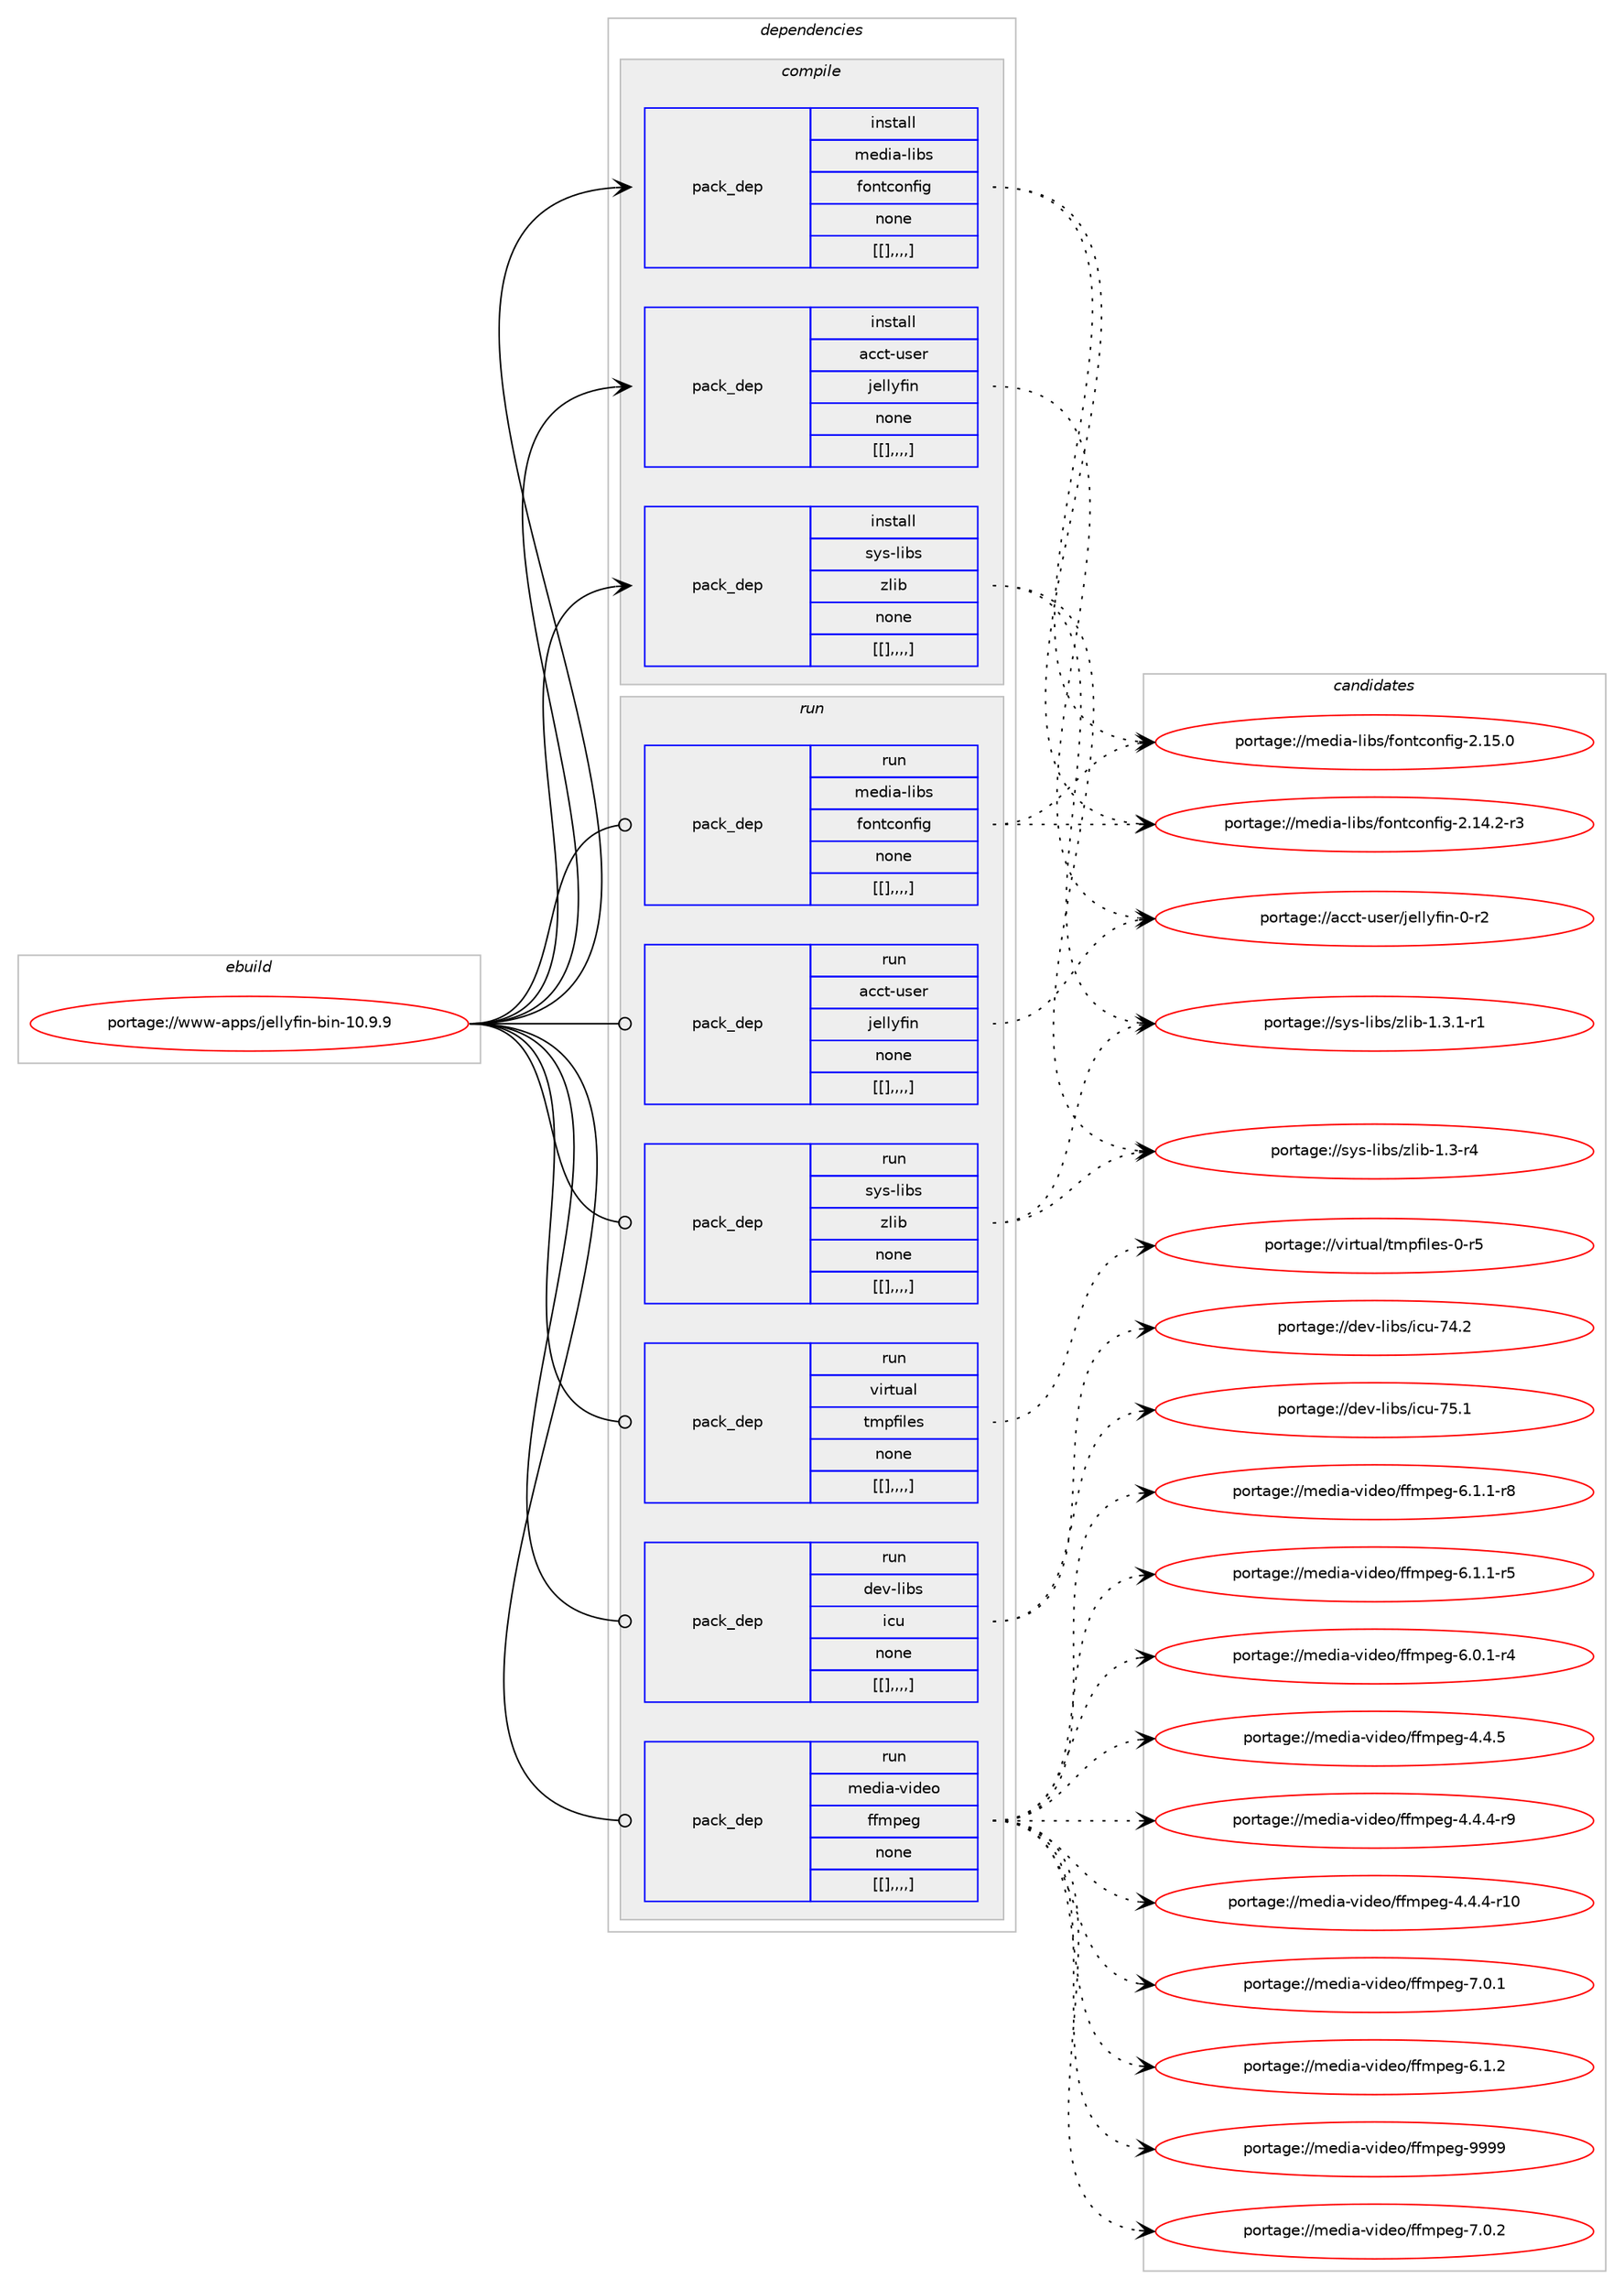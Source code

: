 digraph prolog {

# *************
# Graph options
# *************

newrank=true;
concentrate=true;
compound=true;
graph [rankdir=LR,fontname=Helvetica,fontsize=10,ranksep=1.5];#, ranksep=2.5, nodesep=0.2];
edge  [arrowhead=vee];
node  [fontname=Helvetica,fontsize=10];

# **********
# The ebuild
# **********

subgraph cluster_leftcol {
color=gray;
label=<<i>ebuild</i>>;
id [label="portage://www-apps/jellyfin-bin-10.9.9", color=red, width=4, href="../www-apps/jellyfin-bin-10.9.9.svg"];
}

# ****************
# The dependencies
# ****************

subgraph cluster_midcol {
color=gray;
label=<<i>dependencies</i>>;
subgraph cluster_compile {
fillcolor="#eeeeee";
style=filled;
label=<<i>compile</i>>;
subgraph pack338099 {
dependency465292 [label=<<TABLE BORDER="0" CELLBORDER="1" CELLSPACING="0" CELLPADDING="4" WIDTH="220"><TR><TD ROWSPAN="6" CELLPADDING="30">pack_dep</TD></TR><TR><TD WIDTH="110">install</TD></TR><TR><TD>acct-user</TD></TR><TR><TD>jellyfin</TD></TR><TR><TD>none</TD></TR><TR><TD>[[],,,,]</TD></TR></TABLE>>, shape=none, color=blue];
}
id:e -> dependency465292:w [weight=20,style="solid",arrowhead="vee"];
subgraph pack338100 {
dependency465293 [label=<<TABLE BORDER="0" CELLBORDER="1" CELLSPACING="0" CELLPADDING="4" WIDTH="220"><TR><TD ROWSPAN="6" CELLPADDING="30">pack_dep</TD></TR><TR><TD WIDTH="110">install</TD></TR><TR><TD>media-libs</TD></TR><TR><TD>fontconfig</TD></TR><TR><TD>none</TD></TR><TR><TD>[[],,,,]</TD></TR></TABLE>>, shape=none, color=blue];
}
id:e -> dependency465293:w [weight=20,style="solid",arrowhead="vee"];
subgraph pack338101 {
dependency465294 [label=<<TABLE BORDER="0" CELLBORDER="1" CELLSPACING="0" CELLPADDING="4" WIDTH="220"><TR><TD ROWSPAN="6" CELLPADDING="30">pack_dep</TD></TR><TR><TD WIDTH="110">install</TD></TR><TR><TD>sys-libs</TD></TR><TR><TD>zlib</TD></TR><TR><TD>none</TD></TR><TR><TD>[[],,,,]</TD></TR></TABLE>>, shape=none, color=blue];
}
id:e -> dependency465294:w [weight=20,style="solid",arrowhead="vee"];
}
subgraph cluster_compileandrun {
fillcolor="#eeeeee";
style=filled;
label=<<i>compile and run</i>>;
}
subgraph cluster_run {
fillcolor="#eeeeee";
style=filled;
label=<<i>run</i>>;
subgraph pack338102 {
dependency465295 [label=<<TABLE BORDER="0" CELLBORDER="1" CELLSPACING="0" CELLPADDING="4" WIDTH="220"><TR><TD ROWSPAN="6" CELLPADDING="30">pack_dep</TD></TR><TR><TD WIDTH="110">run</TD></TR><TR><TD>acct-user</TD></TR><TR><TD>jellyfin</TD></TR><TR><TD>none</TD></TR><TR><TD>[[],,,,]</TD></TR></TABLE>>, shape=none, color=blue];
}
id:e -> dependency465295:w [weight=20,style="solid",arrowhead="odot"];
subgraph pack338103 {
dependency465296 [label=<<TABLE BORDER="0" CELLBORDER="1" CELLSPACING="0" CELLPADDING="4" WIDTH="220"><TR><TD ROWSPAN="6" CELLPADDING="30">pack_dep</TD></TR><TR><TD WIDTH="110">run</TD></TR><TR><TD>dev-libs</TD></TR><TR><TD>icu</TD></TR><TR><TD>none</TD></TR><TR><TD>[[],,,,]</TD></TR></TABLE>>, shape=none, color=blue];
}
id:e -> dependency465296:w [weight=20,style="solid",arrowhead="odot"];
subgraph pack338104 {
dependency465297 [label=<<TABLE BORDER="0" CELLBORDER="1" CELLSPACING="0" CELLPADDING="4" WIDTH="220"><TR><TD ROWSPAN="6" CELLPADDING="30">pack_dep</TD></TR><TR><TD WIDTH="110">run</TD></TR><TR><TD>media-libs</TD></TR><TR><TD>fontconfig</TD></TR><TR><TD>none</TD></TR><TR><TD>[[],,,,]</TD></TR></TABLE>>, shape=none, color=blue];
}
id:e -> dependency465297:w [weight=20,style="solid",arrowhead="odot"];
subgraph pack338105 {
dependency465298 [label=<<TABLE BORDER="0" CELLBORDER="1" CELLSPACING="0" CELLPADDING="4" WIDTH="220"><TR><TD ROWSPAN="6" CELLPADDING="30">pack_dep</TD></TR><TR><TD WIDTH="110">run</TD></TR><TR><TD>media-video</TD></TR><TR><TD>ffmpeg</TD></TR><TR><TD>none</TD></TR><TR><TD>[[],,,,]</TD></TR></TABLE>>, shape=none, color=blue];
}
id:e -> dependency465298:w [weight=20,style="solid",arrowhead="odot"];
subgraph pack338106 {
dependency465299 [label=<<TABLE BORDER="0" CELLBORDER="1" CELLSPACING="0" CELLPADDING="4" WIDTH="220"><TR><TD ROWSPAN="6" CELLPADDING="30">pack_dep</TD></TR><TR><TD WIDTH="110">run</TD></TR><TR><TD>sys-libs</TD></TR><TR><TD>zlib</TD></TR><TR><TD>none</TD></TR><TR><TD>[[],,,,]</TD></TR></TABLE>>, shape=none, color=blue];
}
id:e -> dependency465299:w [weight=20,style="solid",arrowhead="odot"];
subgraph pack338107 {
dependency465300 [label=<<TABLE BORDER="0" CELLBORDER="1" CELLSPACING="0" CELLPADDING="4" WIDTH="220"><TR><TD ROWSPAN="6" CELLPADDING="30">pack_dep</TD></TR><TR><TD WIDTH="110">run</TD></TR><TR><TD>virtual</TD></TR><TR><TD>tmpfiles</TD></TR><TR><TD>none</TD></TR><TR><TD>[[],,,,]</TD></TR></TABLE>>, shape=none, color=blue];
}
id:e -> dependency465300:w [weight=20,style="solid",arrowhead="odot"];
}
}

# **************
# The candidates
# **************

subgraph cluster_choices {
rank=same;
color=gray;
label=<<i>candidates</i>>;

subgraph choice338099 {
color=black;
nodesep=1;
choice979999116451171151011144710610110810812110210511045484511450 [label="portage://acct-user/jellyfin-0-r2", color=red, width=4,href="../acct-user/jellyfin-0-r2.svg"];
dependency465292:e -> choice979999116451171151011144710610110810812110210511045484511450:w [style=dotted,weight="100"];
}
subgraph choice338100 {
color=black;
nodesep=1;
choice109101100105974510810598115471021111101169911111010210510345504649534648 [label="portage://media-libs/fontconfig-2.15.0", color=red, width=4,href="../media-libs/fontconfig-2.15.0.svg"];
choice1091011001059745108105981154710211111011699111110102105103455046495246504511451 [label="portage://media-libs/fontconfig-2.14.2-r3", color=red, width=4,href="../media-libs/fontconfig-2.14.2-r3.svg"];
dependency465293:e -> choice109101100105974510810598115471021111101169911111010210510345504649534648:w [style=dotted,weight="100"];
dependency465293:e -> choice1091011001059745108105981154710211111011699111110102105103455046495246504511451:w [style=dotted,weight="100"];
}
subgraph choice338101 {
color=black;
nodesep=1;
choice115121115451081059811547122108105984549465146494511449 [label="portage://sys-libs/zlib-1.3.1-r1", color=red, width=4,href="../sys-libs/zlib-1.3.1-r1.svg"];
choice11512111545108105981154712210810598454946514511452 [label="portage://sys-libs/zlib-1.3-r4", color=red, width=4,href="../sys-libs/zlib-1.3-r4.svg"];
dependency465294:e -> choice115121115451081059811547122108105984549465146494511449:w [style=dotted,weight="100"];
dependency465294:e -> choice11512111545108105981154712210810598454946514511452:w [style=dotted,weight="100"];
}
subgraph choice338102 {
color=black;
nodesep=1;
choice979999116451171151011144710610110810812110210511045484511450 [label="portage://acct-user/jellyfin-0-r2", color=red, width=4,href="../acct-user/jellyfin-0-r2.svg"];
dependency465295:e -> choice979999116451171151011144710610110810812110210511045484511450:w [style=dotted,weight="100"];
}
subgraph choice338103 {
color=black;
nodesep=1;
choice100101118451081059811547105991174555534649 [label="portage://dev-libs/icu-75.1", color=red, width=4,href="../dev-libs/icu-75.1.svg"];
choice100101118451081059811547105991174555524650 [label="portage://dev-libs/icu-74.2", color=red, width=4,href="../dev-libs/icu-74.2.svg"];
dependency465296:e -> choice100101118451081059811547105991174555534649:w [style=dotted,weight="100"];
dependency465296:e -> choice100101118451081059811547105991174555524650:w [style=dotted,weight="100"];
}
subgraph choice338104 {
color=black;
nodesep=1;
choice109101100105974510810598115471021111101169911111010210510345504649534648 [label="portage://media-libs/fontconfig-2.15.0", color=red, width=4,href="../media-libs/fontconfig-2.15.0.svg"];
choice1091011001059745108105981154710211111011699111110102105103455046495246504511451 [label="portage://media-libs/fontconfig-2.14.2-r3", color=red, width=4,href="../media-libs/fontconfig-2.14.2-r3.svg"];
dependency465297:e -> choice109101100105974510810598115471021111101169911111010210510345504649534648:w [style=dotted,weight="100"];
dependency465297:e -> choice1091011001059745108105981154710211111011699111110102105103455046495246504511451:w [style=dotted,weight="100"];
}
subgraph choice338105 {
color=black;
nodesep=1;
choice1091011001059745118105100101111471021021091121011034557575757 [label="portage://media-video/ffmpeg-9999", color=red, width=4,href="../media-video/ffmpeg-9999.svg"];
choice109101100105974511810510010111147102102109112101103455546484650 [label="portage://media-video/ffmpeg-7.0.2", color=red, width=4,href="../media-video/ffmpeg-7.0.2.svg"];
choice109101100105974511810510010111147102102109112101103455546484649 [label="portage://media-video/ffmpeg-7.0.1", color=red, width=4,href="../media-video/ffmpeg-7.0.1.svg"];
choice109101100105974511810510010111147102102109112101103455446494650 [label="portage://media-video/ffmpeg-6.1.2", color=red, width=4,href="../media-video/ffmpeg-6.1.2.svg"];
choice1091011001059745118105100101111471021021091121011034554464946494511456 [label="portage://media-video/ffmpeg-6.1.1-r8", color=red, width=4,href="../media-video/ffmpeg-6.1.1-r8.svg"];
choice1091011001059745118105100101111471021021091121011034554464946494511453 [label="portage://media-video/ffmpeg-6.1.1-r5", color=red, width=4,href="../media-video/ffmpeg-6.1.1-r5.svg"];
choice1091011001059745118105100101111471021021091121011034554464846494511452 [label="portage://media-video/ffmpeg-6.0.1-r4", color=red, width=4,href="../media-video/ffmpeg-6.0.1-r4.svg"];
choice109101100105974511810510010111147102102109112101103455246524653 [label="portage://media-video/ffmpeg-4.4.5", color=red, width=4,href="../media-video/ffmpeg-4.4.5.svg"];
choice1091011001059745118105100101111471021021091121011034552465246524511457 [label="portage://media-video/ffmpeg-4.4.4-r9", color=red, width=4,href="../media-video/ffmpeg-4.4.4-r9.svg"];
choice109101100105974511810510010111147102102109112101103455246524652451144948 [label="portage://media-video/ffmpeg-4.4.4-r10", color=red, width=4,href="../media-video/ffmpeg-4.4.4-r10.svg"];
dependency465298:e -> choice1091011001059745118105100101111471021021091121011034557575757:w [style=dotted,weight="100"];
dependency465298:e -> choice109101100105974511810510010111147102102109112101103455546484650:w [style=dotted,weight="100"];
dependency465298:e -> choice109101100105974511810510010111147102102109112101103455546484649:w [style=dotted,weight="100"];
dependency465298:e -> choice109101100105974511810510010111147102102109112101103455446494650:w [style=dotted,weight="100"];
dependency465298:e -> choice1091011001059745118105100101111471021021091121011034554464946494511456:w [style=dotted,weight="100"];
dependency465298:e -> choice1091011001059745118105100101111471021021091121011034554464946494511453:w [style=dotted,weight="100"];
dependency465298:e -> choice1091011001059745118105100101111471021021091121011034554464846494511452:w [style=dotted,weight="100"];
dependency465298:e -> choice109101100105974511810510010111147102102109112101103455246524653:w [style=dotted,weight="100"];
dependency465298:e -> choice1091011001059745118105100101111471021021091121011034552465246524511457:w [style=dotted,weight="100"];
dependency465298:e -> choice109101100105974511810510010111147102102109112101103455246524652451144948:w [style=dotted,weight="100"];
}
subgraph choice338106 {
color=black;
nodesep=1;
choice115121115451081059811547122108105984549465146494511449 [label="portage://sys-libs/zlib-1.3.1-r1", color=red, width=4,href="../sys-libs/zlib-1.3.1-r1.svg"];
choice11512111545108105981154712210810598454946514511452 [label="portage://sys-libs/zlib-1.3-r4", color=red, width=4,href="../sys-libs/zlib-1.3-r4.svg"];
dependency465299:e -> choice115121115451081059811547122108105984549465146494511449:w [style=dotted,weight="100"];
dependency465299:e -> choice11512111545108105981154712210810598454946514511452:w [style=dotted,weight="100"];
}
subgraph choice338107 {
color=black;
nodesep=1;
choice118105114116117971084711610911210210510810111545484511453 [label="portage://virtual/tmpfiles-0-r5", color=red, width=4,href="../virtual/tmpfiles-0-r5.svg"];
dependency465300:e -> choice118105114116117971084711610911210210510810111545484511453:w [style=dotted,weight="100"];
}
}

}
